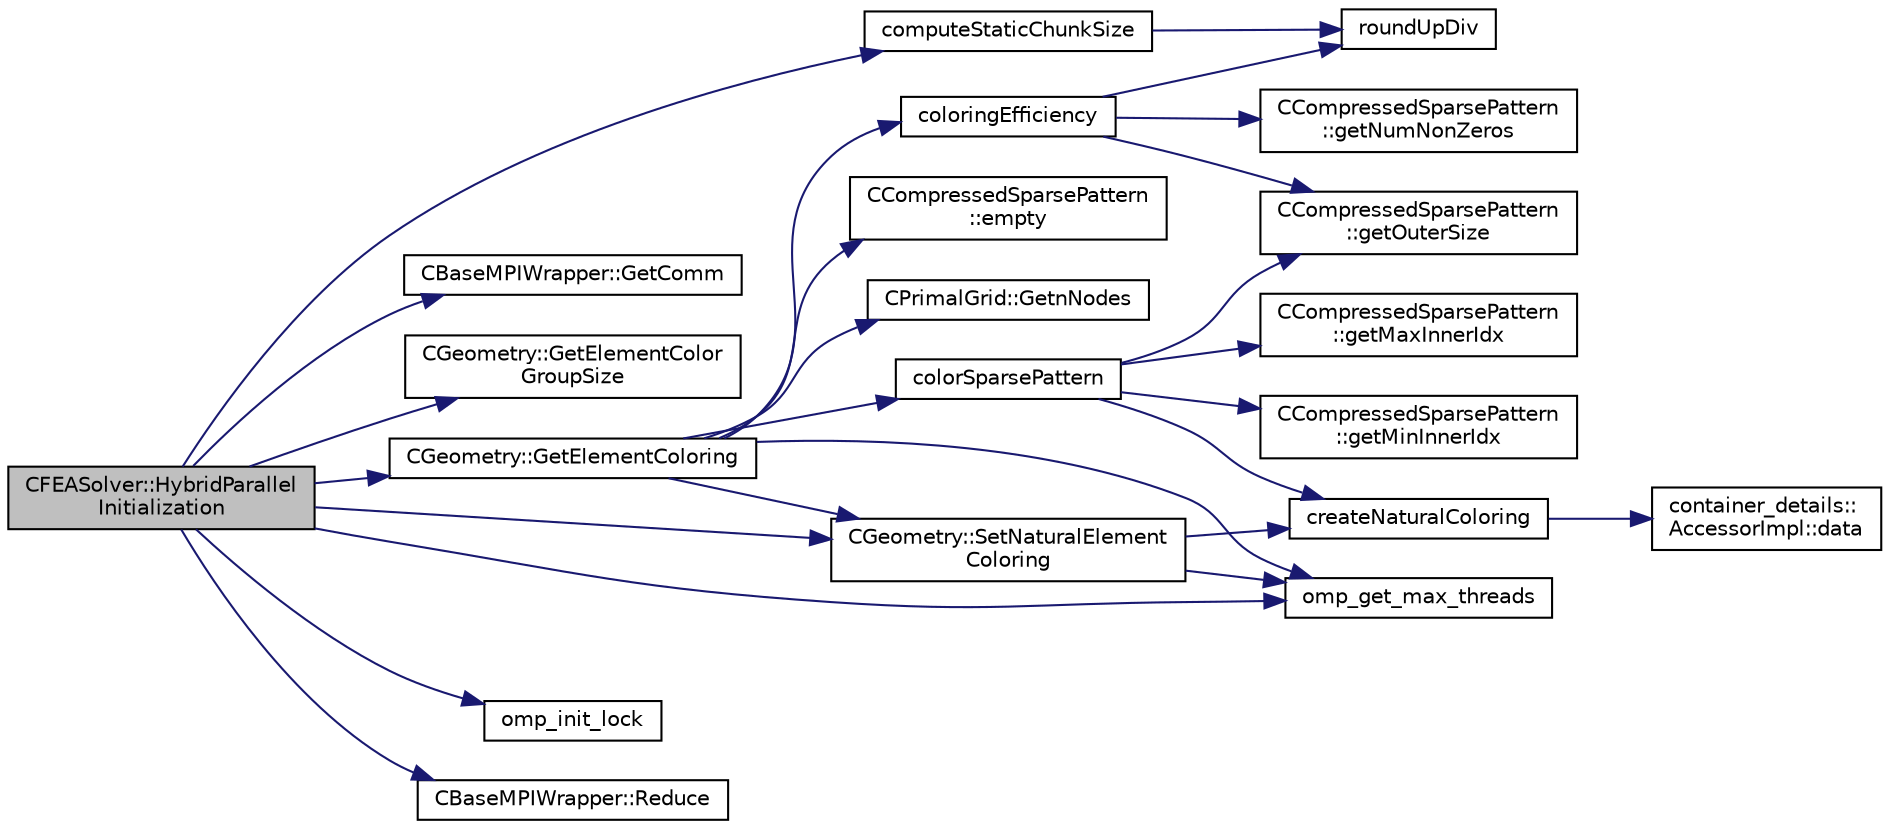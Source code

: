 digraph "CFEASolver::HybridParallelInitialization"
{
 // LATEX_PDF_SIZE
  edge [fontname="Helvetica",fontsize="10",labelfontname="Helvetica",labelfontsize="10"];
  node [fontname="Helvetica",fontsize="10",shape=record];
  rankdir="LR";
  Node1 [label="CFEASolver::HybridParallel\lInitialization",height=0.2,width=0.4,color="black", fillcolor="grey75", style="filled", fontcolor="black",tooltip="Actions required to initialize the supporting variables for hybrid parallel execution."];
  Node1 -> Node2 [color="midnightblue",fontsize="10",style="solid",fontname="Helvetica"];
  Node2 [label="computeStaticChunkSize",height=0.2,width=0.4,color="black", fillcolor="white", style="filled",URL="$omp__structure_8hpp.html#a6a308c63005823370a2ffd6a82f3868f",tooltip="Compute a chunk size based on totalWork and number of threads such that all threads get the same numb..."];
  Node2 -> Node3 [color="midnightblue",fontsize="10",style="solid",fontname="Helvetica"];
  Node3 [label="roundUpDiv",height=0.2,width=0.4,color="black", fillcolor="white", style="filled",URL="$omp__structure_8hpp.html#a1c00281f52b615b111a4990b2d2a5157",tooltip="Integer division rounding up."];
  Node1 -> Node4 [color="midnightblue",fontsize="10",style="solid",fontname="Helvetica"];
  Node4 [label="CBaseMPIWrapper::GetComm",height=0.2,width=0.4,color="black", fillcolor="white", style="filled",URL="$classCBaseMPIWrapper.html#a8154391fc3522954802889d81d4ef5da",tooltip=" "];
  Node1 -> Node5 [color="midnightblue",fontsize="10",style="solid",fontname="Helvetica"];
  Node5 [label="CGeometry::GetElementColor\lGroupSize",height=0.2,width=0.4,color="black", fillcolor="white", style="filled",URL="$classCGeometry.html#a90214a4a5c07eb87f9b7175549b8615f",tooltip="Get the group size used in element coloring."];
  Node1 -> Node6 [color="midnightblue",fontsize="10",style="solid",fontname="Helvetica"];
  Node6 [label="CGeometry::GetElementColoring",height=0.2,width=0.4,color="black", fillcolor="white", style="filled",URL="$classCGeometry.html#a0958106e0ba545db5ff7fdcf7a8583ba",tooltip="Get the element coloring."];
  Node6 -> Node7 [color="midnightblue",fontsize="10",style="solid",fontname="Helvetica"];
  Node7 [label="coloringEfficiency",height=0.2,width=0.4,color="black", fillcolor="white", style="filled",URL="$group__Graph.html#gaea8c9d7c72288411a5bc2c8dc14c7086",tooltip="Computes the efficiency of a grid coloring for given number of threads and chunk size."];
  Node7 -> Node8 [color="midnightblue",fontsize="10",style="solid",fontname="Helvetica"];
  Node8 [label="CCompressedSparsePattern\l::getNumNonZeros",height=0.2,width=0.4,color="black", fillcolor="white", style="filled",URL="$classCCompressedSparsePattern.html#abbca9e2c2e9f3d3f568772f9edf0c0aa",tooltip=" "];
  Node7 -> Node9 [color="midnightblue",fontsize="10",style="solid",fontname="Helvetica"];
  Node9 [label="CCompressedSparsePattern\l::getOuterSize",height=0.2,width=0.4,color="black", fillcolor="white", style="filled",URL="$classCCompressedSparsePattern.html#a4de286153b0c181571a5c6177ee65bdf",tooltip=" "];
  Node7 -> Node3 [color="midnightblue",fontsize="10",style="solid",fontname="Helvetica"];
  Node6 -> Node10 [color="midnightblue",fontsize="10",style="solid",fontname="Helvetica"];
  Node10 [label="colorSparsePattern",height=0.2,width=0.4,color="black", fillcolor="white", style="filled",URL="$group__Graph.html#ga527868d0180e46647d482ad97bba6b32",tooltip="Color contiguous groups of outer indices of a sparse pattern such that within each color,..."];
  Node10 -> Node11 [color="midnightblue",fontsize="10",style="solid",fontname="Helvetica"];
  Node11 [label="createNaturalColoring",height=0.2,width=0.4,color="black", fillcolor="white", style="filled",URL="$group__Graph.html#gaa96cec8c2a59051ef7562b474f7ca0a1",tooltip="Create the natural coloring (equivalent to the normal sequential loop order) for a given number of in..."];
  Node11 -> Node12 [color="midnightblue",fontsize="10",style="solid",fontname="Helvetica"];
  Node12 [label="container_details::\lAccessorImpl::data",height=0.2,width=0.4,color="black", fillcolor="white", style="filled",URL="$classcontainer__details_1_1AccessorImpl.html#a5b5318f7212e57c13e464c398f74b3d5",tooltip=" "];
  Node10 -> Node13 [color="midnightblue",fontsize="10",style="solid",fontname="Helvetica"];
  Node13 [label="CCompressedSparsePattern\l::getMaxInnerIdx",height=0.2,width=0.4,color="black", fillcolor="white", style="filled",URL="$classCCompressedSparsePattern.html#a61ba6459b64fdb9b129ee4e39a71883c",tooltip=" "];
  Node10 -> Node14 [color="midnightblue",fontsize="10",style="solid",fontname="Helvetica"];
  Node14 [label="CCompressedSparsePattern\l::getMinInnerIdx",height=0.2,width=0.4,color="black", fillcolor="white", style="filled",URL="$classCCompressedSparsePattern.html#ac128304339cee52b5d50535c416e0907",tooltip=" "];
  Node10 -> Node9 [color="midnightblue",fontsize="10",style="solid",fontname="Helvetica"];
  Node6 -> Node15 [color="midnightblue",fontsize="10",style="solid",fontname="Helvetica"];
  Node15 [label="CCompressedSparsePattern\l::empty",height=0.2,width=0.4,color="black", fillcolor="white", style="filled",URL="$classCCompressedSparsePattern.html#a1e38e3a6aba12be3be4804b1c132721d",tooltip=" "];
  Node6 -> Node16 [color="midnightblue",fontsize="10",style="solid",fontname="Helvetica"];
  Node16 [label="CPrimalGrid::GetnNodes",height=0.2,width=0.4,color="black", fillcolor="white", style="filled",URL="$classCPrimalGrid.html#ad07e4929bb7093fd08f1314a57739cce",tooltip="Get number of nodes of the element."];
  Node6 -> Node17 [color="midnightblue",fontsize="10",style="solid",fontname="Helvetica"];
  Node17 [label="omp_get_max_threads",height=0.2,width=0.4,color="black", fillcolor="white", style="filled",URL="$omp__structure_8hpp.html#a2f7befecc7b1a4eaade8d81fa6524225",tooltip="Maximum number of threads available."];
  Node6 -> Node18 [color="midnightblue",fontsize="10",style="solid",fontname="Helvetica"];
  Node18 [label="CGeometry::SetNaturalElement\lColoring",height=0.2,width=0.4,color="black", fillcolor="white", style="filled",URL="$classCGeometry.html#a150d5535645653c34a0da93e7b959090",tooltip="Force the natural (sequential) element coloring."];
  Node18 -> Node11 [color="midnightblue",fontsize="10",style="solid",fontname="Helvetica"];
  Node18 -> Node17 [color="midnightblue",fontsize="10",style="solid",fontname="Helvetica"];
  Node1 -> Node17 [color="midnightblue",fontsize="10",style="solid",fontname="Helvetica"];
  Node1 -> Node19 [color="midnightblue",fontsize="10",style="solid",fontname="Helvetica"];
  Node19 [label="omp_init_lock",height=0.2,width=0.4,color="black", fillcolor="white", style="filled",URL="$omp__structure_8hpp.html#a3813cb266202aaf2950db02d93a2b00b",tooltip=" "];
  Node1 -> Node20 [color="midnightblue",fontsize="10",style="solid",fontname="Helvetica"];
  Node20 [label="CBaseMPIWrapper::Reduce",height=0.2,width=0.4,color="black", fillcolor="white", style="filled",URL="$classCBaseMPIWrapper.html#adfe0cc3203ae26745e12fb885af0629b",tooltip=" "];
  Node1 -> Node18 [color="midnightblue",fontsize="10",style="solid",fontname="Helvetica"];
}
